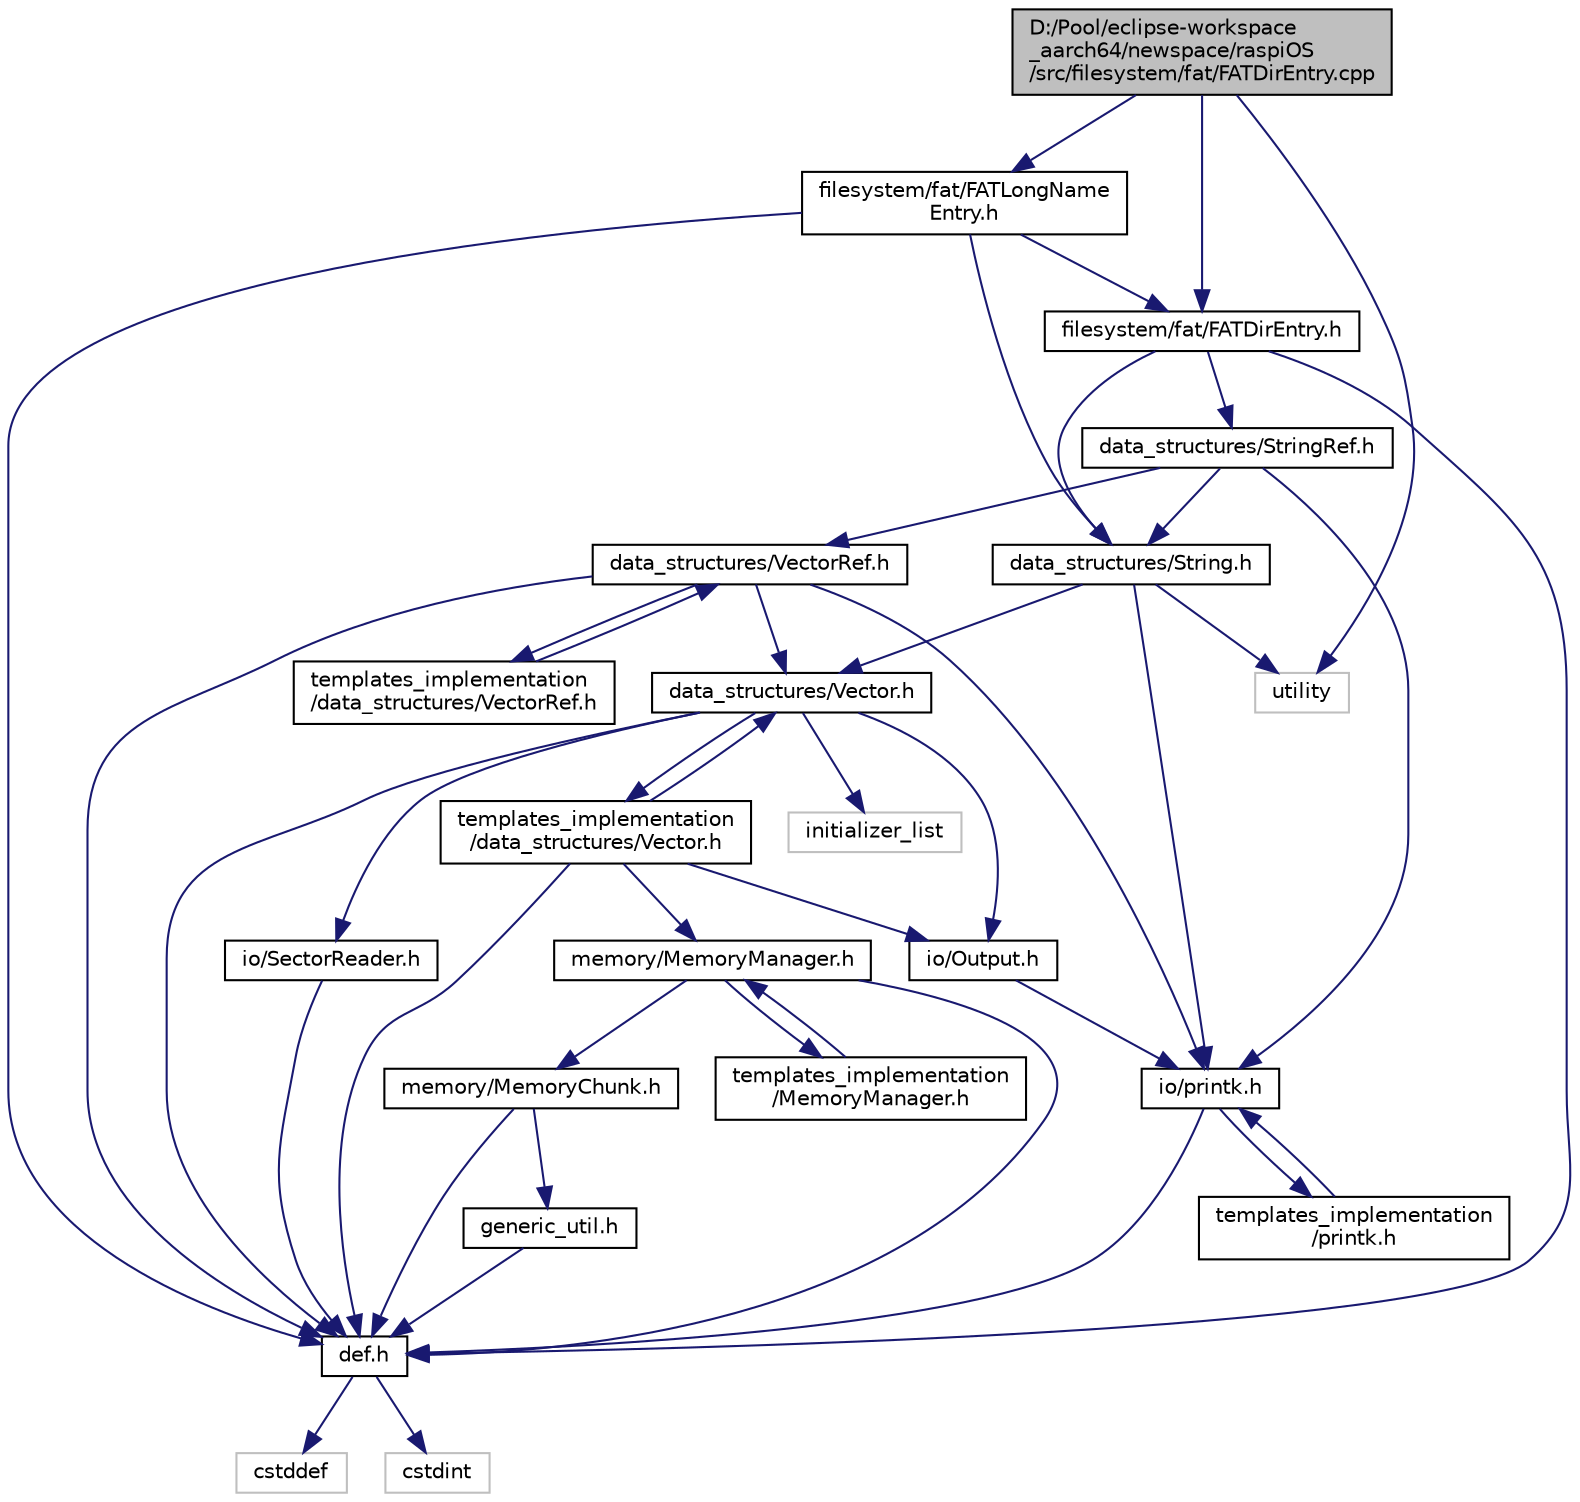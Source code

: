digraph "D:/Pool/eclipse-workspace_aarch64/newspace/raspiOS/src/filesystem/fat/FATDirEntry.cpp"
{
  edge [fontname="Helvetica",fontsize="10",labelfontname="Helvetica",labelfontsize="10"];
  node [fontname="Helvetica",fontsize="10",shape=record];
  Node3427 [label="D:/Pool/eclipse-workspace\l_aarch64/newspace/raspiOS\l/src/filesystem/fat/FATDirEntry.cpp",height=0.2,width=0.4,color="black", fillcolor="grey75", style="filled", fontcolor="black"];
  Node3427 -> Node3428 [color="midnightblue",fontsize="10",style="solid",fontname="Helvetica"];
  Node3428 [label="filesystem/fat/FATDirEntry.h",height=0.2,width=0.4,color="black", fillcolor="white", style="filled",URL="$d9/de5/_f_a_t_dir_entry_8h.html"];
  Node3428 -> Node3429 [color="midnightblue",fontsize="10",style="solid",fontname="Helvetica"];
  Node3429 [label="def.h",height=0.2,width=0.4,color="black", fillcolor="white", style="filled",URL="$d4/da4/def_8h.html"];
  Node3429 -> Node3430 [color="midnightblue",fontsize="10",style="solid",fontname="Helvetica"];
  Node3430 [label="cstddef",height=0.2,width=0.4,color="grey75", fillcolor="white", style="filled"];
  Node3429 -> Node3431 [color="midnightblue",fontsize="10",style="solid",fontname="Helvetica"];
  Node3431 [label="cstdint",height=0.2,width=0.4,color="grey75", fillcolor="white", style="filled"];
  Node3428 -> Node3432 [color="midnightblue",fontsize="10",style="solid",fontname="Helvetica"];
  Node3432 [label="data_structures/String.h",height=0.2,width=0.4,color="black", fillcolor="white", style="filled",URL="$db/db5/_string_8h.html"];
  Node3432 -> Node3433 [color="midnightblue",fontsize="10",style="solid",fontname="Helvetica"];
  Node3433 [label="data_structures/Vector.h",height=0.2,width=0.4,color="black", fillcolor="white", style="filled",URL="$d0/d70/data__structures_2_vector_8h.html"];
  Node3433 -> Node3429 [color="midnightblue",fontsize="10",style="solid",fontname="Helvetica"];
  Node3433 -> Node3434 [color="midnightblue",fontsize="10",style="solid",fontname="Helvetica"];
  Node3434 [label="initializer_list",height=0.2,width=0.4,color="grey75", fillcolor="white", style="filled"];
  Node3433 -> Node3435 [color="midnightblue",fontsize="10",style="solid",fontname="Helvetica"];
  Node3435 [label="io/SectorReader.h",height=0.2,width=0.4,color="black", fillcolor="white", style="filled",URL="$db/d73/_sector_reader_8h.html"];
  Node3435 -> Node3429 [color="midnightblue",fontsize="10",style="solid",fontname="Helvetica"];
  Node3433 -> Node3436 [color="midnightblue",fontsize="10",style="solid",fontname="Helvetica"];
  Node3436 [label="io/Output.h",height=0.2,width=0.4,color="black", fillcolor="white", style="filled",URL="$d6/d77/_output_8h.html"];
  Node3436 -> Node3437 [color="midnightblue",fontsize="10",style="solid",fontname="Helvetica"];
  Node3437 [label="io/printk.h",height=0.2,width=0.4,color="black", fillcolor="white", style="filled",URL="$dd/d17/io_2printk_8h.html"];
  Node3437 -> Node3429 [color="midnightblue",fontsize="10",style="solid",fontname="Helvetica"];
  Node3437 -> Node3438 [color="midnightblue",fontsize="10",style="solid",fontname="Helvetica"];
  Node3438 [label="templates_implementation\l/printk.h",height=0.2,width=0.4,color="black", fillcolor="white", style="filled",URL="$d7/d95/templates__implementation_2printk_8h.html"];
  Node3438 -> Node3437 [color="midnightblue",fontsize="10",style="solid",fontname="Helvetica"];
  Node3433 -> Node3439 [color="midnightblue",fontsize="10",style="solid",fontname="Helvetica"];
  Node3439 [label="templates_implementation\l/data_structures/Vector.h",height=0.2,width=0.4,color="black", fillcolor="white", style="filled",URL="$d6/d5d/templates__implementation_2data__structures_2_vector_8h.html"];
  Node3439 -> Node3429 [color="midnightblue",fontsize="10",style="solid",fontname="Helvetica"];
  Node3439 -> Node3433 [color="midnightblue",fontsize="10",style="solid",fontname="Helvetica"];
  Node3439 -> Node3440 [color="midnightblue",fontsize="10",style="solid",fontname="Helvetica"];
  Node3440 [label="memory/MemoryManager.h",height=0.2,width=0.4,color="black", fillcolor="white", style="filled",URL="$d6/d76/memory_2_memory_manager_8h.html"];
  Node3440 -> Node3429 [color="midnightblue",fontsize="10",style="solid",fontname="Helvetica"];
  Node3440 -> Node3441 [color="midnightblue",fontsize="10",style="solid",fontname="Helvetica"];
  Node3441 [label="memory/MemoryChunk.h",height=0.2,width=0.4,color="black", fillcolor="white", style="filled",URL="$d9/df6/_memory_chunk_8h.html"];
  Node3441 -> Node3429 [color="midnightblue",fontsize="10",style="solid",fontname="Helvetica"];
  Node3441 -> Node3442 [color="midnightblue",fontsize="10",style="solid",fontname="Helvetica"];
  Node3442 [label="generic_util.h",height=0.2,width=0.4,color="black", fillcolor="white", style="filled",URL="$d6/d93/generic__util_8h.html"];
  Node3442 -> Node3429 [color="midnightblue",fontsize="10",style="solid",fontname="Helvetica"];
  Node3440 -> Node3443 [color="midnightblue",fontsize="10",style="solid",fontname="Helvetica"];
  Node3443 [label="templates_implementation\l/MemoryManager.h",height=0.2,width=0.4,color="black", fillcolor="white", style="filled",URL="$dd/d2b/templates__implementation_2_memory_manager_8h.html"];
  Node3443 -> Node3440 [color="midnightblue",fontsize="10",style="solid",fontname="Helvetica"];
  Node3439 -> Node3436 [color="midnightblue",fontsize="10",style="solid",fontname="Helvetica"];
  Node3432 -> Node3437 [color="midnightblue",fontsize="10",style="solid",fontname="Helvetica"];
  Node3432 -> Node3444 [color="midnightblue",fontsize="10",style="solid",fontname="Helvetica"];
  Node3444 [label="utility",height=0.2,width=0.4,color="grey75", fillcolor="white", style="filled"];
  Node3428 -> Node3445 [color="midnightblue",fontsize="10",style="solid",fontname="Helvetica"];
  Node3445 [label="data_structures/StringRef.h",height=0.2,width=0.4,color="black", fillcolor="white", style="filled",URL="$da/d55/_string_ref_8h.html"];
  Node3445 -> Node3446 [color="midnightblue",fontsize="10",style="solid",fontname="Helvetica"];
  Node3446 [label="data_structures/VectorRef.h",height=0.2,width=0.4,color="black", fillcolor="white", style="filled",URL="$da/d95/data__structures_2_vector_ref_8h.html"];
  Node3446 -> Node3429 [color="midnightblue",fontsize="10",style="solid",fontname="Helvetica"];
  Node3446 -> Node3433 [color="midnightblue",fontsize="10",style="solid",fontname="Helvetica"];
  Node3446 -> Node3437 [color="midnightblue",fontsize="10",style="solid",fontname="Helvetica"];
  Node3446 -> Node3447 [color="midnightblue",fontsize="10",style="solid",fontname="Helvetica"];
  Node3447 [label="templates_implementation\l/data_structures/VectorRef.h",height=0.2,width=0.4,color="black", fillcolor="white", style="filled",URL="$d0/d4d/templates__implementation_2data__structures_2_vector_ref_8h.html"];
  Node3447 -> Node3446 [color="midnightblue",fontsize="10",style="solid",fontname="Helvetica"];
  Node3445 -> Node3432 [color="midnightblue",fontsize="10",style="solid",fontname="Helvetica"];
  Node3445 -> Node3437 [color="midnightblue",fontsize="10",style="solid",fontname="Helvetica"];
  Node3427 -> Node3448 [color="midnightblue",fontsize="10",style="solid",fontname="Helvetica"];
  Node3448 [label="filesystem/fat/FATLongName\lEntry.h",height=0.2,width=0.4,color="black", fillcolor="white", style="filled",URL="$da/d0d/_f_a_t_long_name_entry_8h.html"];
  Node3448 -> Node3429 [color="midnightblue",fontsize="10",style="solid",fontname="Helvetica"];
  Node3448 -> Node3432 [color="midnightblue",fontsize="10",style="solid",fontname="Helvetica"];
  Node3448 -> Node3428 [color="midnightblue",fontsize="10",style="solid",fontname="Helvetica"];
  Node3427 -> Node3444 [color="midnightblue",fontsize="10",style="solid",fontname="Helvetica"];
}
